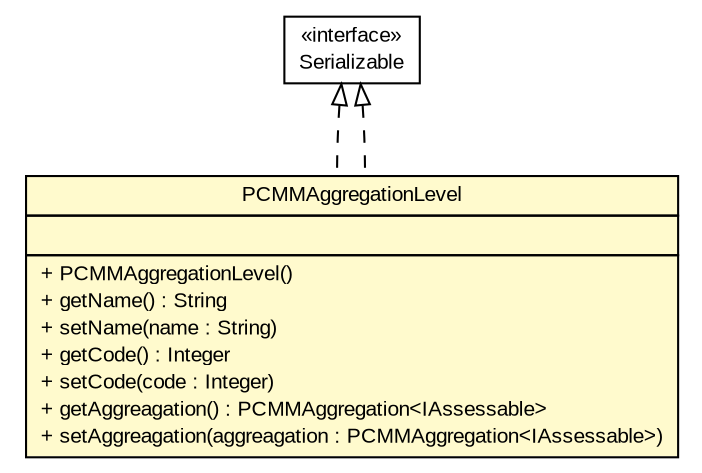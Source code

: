 #!/usr/local/bin/dot
#
# Class diagram 
# Generated by UMLGraph version R5_6-24-gf6e263 (http://www.umlgraph.org/)
#

digraph G {
	edge [fontname="arial",fontsize=10,labelfontname="arial",labelfontsize=10];
	node [fontname="arial",fontsize=10,shape=plaintext];
	nodesep=0.25;
	ranksep=0.5;
	// gov.sandia.cf.model.PCMMAggregationLevel
	c251095 [label=<<table title="gov.sandia.cf.model.PCMMAggregationLevel" border="0" cellborder="1" cellspacing="0" cellpadding="2" port="p" bgcolor="lemonChiffon" href="./PCMMAggregationLevel.html">
		<tr><td><table border="0" cellspacing="0" cellpadding="1">
<tr><td align="center" balign="center"> PCMMAggregationLevel </td></tr>
		</table></td></tr>
		<tr><td><table border="0" cellspacing="0" cellpadding="1">
<tr><td align="left" balign="left">  </td></tr>
		</table></td></tr>
		<tr><td><table border="0" cellspacing="0" cellpadding="1">
<tr><td align="left" balign="left"> + PCMMAggregationLevel() </td></tr>
<tr><td align="left" balign="left"> + getName() : String </td></tr>
<tr><td align="left" balign="left"> + setName(name : String) </td></tr>
<tr><td align="left" balign="left"> + getCode() : Integer </td></tr>
<tr><td align="left" balign="left"> + setCode(code : Integer) </td></tr>
<tr><td align="left" balign="left"> + getAggreagation() : PCMMAggregation&lt;IAssessable&gt; </td></tr>
<tr><td align="left" balign="left"> + setAggreagation(aggreagation : PCMMAggregation&lt;IAssessable&gt;) </td></tr>
		</table></td></tr>
		</table>>, URL="./PCMMAggregationLevel.html", fontname="arial", fontcolor="black", fontsize=10.0];
	//gov.sandia.cf.model.PCMMAggregationLevel implements java.io.Serializable
	c251429:p -> c251095:p [dir=back,arrowtail=empty,style=dashed];
	//gov.sandia.cf.model.PCMMAggregationLevel implements java.io.Serializable
	c251429:p -> c251095:p [dir=back,arrowtail=empty,style=dashed];
	// java.io.Serializable
	c251429 [label=<<table title="java.io.Serializable" border="0" cellborder="1" cellspacing="0" cellpadding="2" port="p" href="http://java.sun.com/j2se/1.4.2/docs/api/java/io/Serializable.html">
		<tr><td><table border="0" cellspacing="0" cellpadding="1">
<tr><td align="center" balign="center"> &#171;interface&#187; </td></tr>
<tr><td align="center" balign="center"> Serializable </td></tr>
		</table></td></tr>
		</table>>, URL="http://java.sun.com/j2se/1.4.2/docs/api/java/io/Serializable.html", fontname="arial", fontcolor="black", fontsize=10.0];
}

